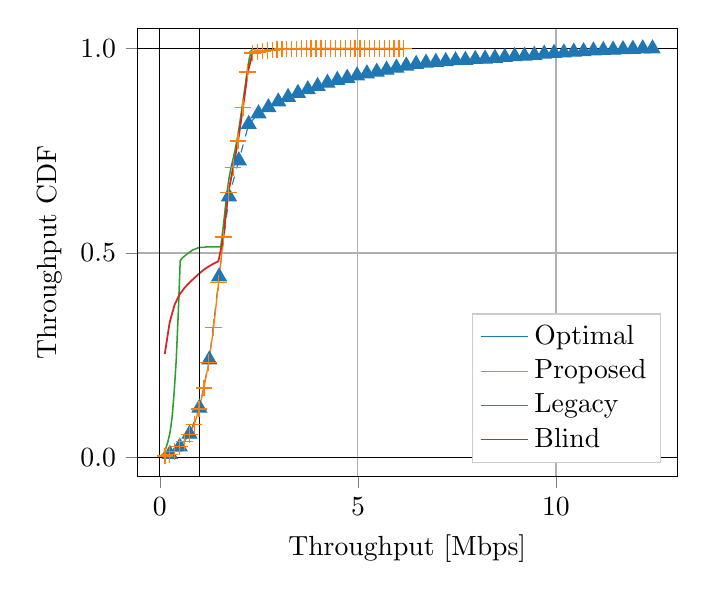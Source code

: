 % This file was created by matplotlib2tikz v0.6.18.
\begin{tikzpicture}

\definecolor{color0}{rgb}{0.122,0.467,0.706}
\definecolor{color1}{rgb}{1,0.498,0.055}
\definecolor{color2}{rgb}{0.173,0.627,0.173}
\definecolor{color3}{rgb}{0.839,0.153,0.157}

\begin{axis}[
legend cell align={left},
legend entries={{Optimal},{Proposed},{Legacy},{Blind}},
legend style={at={(0.97,0.03)}, anchor=south east, draw=white!80.0!black},
tick align=outside,
tick pos=left,
x grid style={white!69.02!black},
xlabel={Throughput [Mbps]},
xmajorgrids,
xmin=-0.567, xmax=13.058,
xtick={-5,0,5,10,15},
xticklabels={$-5$,$0$,$5$,$10$,$15$},
y grid style={white!69.02!black},
ylabel={Throughput CDF},
ymajorgrids,
ymin=-0.047, ymax=1.05,
ytick={-0.5,0,0.5,1,1.5},
yticklabels={$-0.5$,$0.0$,$0.5$,$1.0$,$1.5$}
]
\addlegendimage{no markers, color0}
\addlegendimage{no markers, color1}
\addlegendimage{no markers, color2}
\addlegendimage{no markers, color3}
\addplot [color0, dashed, mark=triangle*, mark size=3, mark options={solid}]
table [row sep=\\]{%
0.252	0.008 \\
0.501	0.026 \\
0.749	0.057 \\
0.998	0.121 \\
1.247	0.239 \\
1.495	0.442 \\
1.744	0.638 \\
1.993	0.726 \\
2.242	0.815 \\
2.49	0.841 \\
2.739	0.856 \\
2.988	0.87 \\
3.236	0.881 \\
3.485	0.891 \\
3.734	0.9 \\
3.982	0.908 \\
4.231	0.916 \\
4.48	0.923 \\
4.729	0.928 \\
4.977	0.934 \\
5.226	0.939 \\
5.475	0.943 \\
5.723	0.948 \\
5.972	0.953 \\
6.221	0.958 \\
6.469	0.962 \\
6.718	0.965 \\
6.967	0.967 \\
7.216	0.969 \\
7.464	0.971 \\
7.713	0.972 \\
7.962	0.974 \\
8.21	0.975 \\
8.459	0.977 \\
8.708	0.979 \\
8.956	0.981 \\
9.205	0.982 \\
9.454	0.984 \\
9.703	0.987 \\
9.951	0.989 \\
10.2	0.99 \\
10.449	0.992 \\
10.697	0.993 \\
10.946	0.995 \\
11.195	0.996 \\
11.443	0.997 \\
11.692	0.998 \\
11.941	0.999 \\
12.19	1.0 \\
12.438	1 \\
};
\addplot [line width=0.48pt, color1, mark=+, mark size=3, mark options={solid}]
table [row sep=\\]{%
0.126	0.003 \\
0.249	0.007 \\
0.373	0.015 \\
0.496	0.026 \\
0.619	0.039 \\
0.742	0.056 \\
0.865	0.08 \\
0.988	0.118 \\
1.111	0.17 \\
1.234	0.232 \\
1.357	0.318 \\
1.48	0.427 \\
1.604	0.539 \\
1.727	0.648 \\
1.85	0.709 \\
1.973	0.774 \\
2.096	0.856 \\
2.219	0.943 \\
2.342	0.989 \\
2.465	0.992 \\
2.588	0.994 \\
2.711	0.996 \\
2.835	0.997 \\
2.958	0.998 \\
3.081	0.999 \\
3.204	0.999 \\
3.327	0.999 \\
3.45	0.999 \\
3.573	1.0 \\
3.696	1.0 \\
3.819	1.0 \\
3.942	1.0 \\
4.066	1.0 \\
4.189	1.0 \\
4.312	1.0 \\
4.435	1.0 \\
4.558	1.0 \\
4.681	1.0 \\
4.804	1.0 \\
4.927	1.0 \\
5.05	1.0 \\
5.173	1.0 \\
5.297	1.0 \\
5.42	1.0 \\
5.543	1.0 \\
5.666	1.0 \\
5.789	1.0 \\
5.912	1.0 \\
6.035	1.0 \\
6.158	1 \\
};
\addplot [line width=0.56pt, color2]
table [row sep=\\]{%
0.052	0.004 \\
0.104	0.011 \\
0.155	0.023 \\
0.206	0.04 \\
0.257	0.062 \\
0.308	0.098 \\
0.36	0.159 \\
0.411	0.236 \\
0.462	0.349 \\
0.513	0.481 \\
0.565	0.488 \\
0.616	0.492 \\
0.667	0.496 \\
0.718	0.5 \\
0.77	0.503 \\
0.821	0.507 \\
0.872	0.509 \\
0.923	0.511 \\
0.974	0.513 \\
1.026	0.514 \\
1.077	0.514 \\
1.128	0.514 \\
1.179	0.515 \\
1.231	0.515 \\
1.282	0.515 \\
1.333	0.515 \\
1.384	0.515 \\
1.435	0.515 \\
1.487	0.515 \\
1.538	0.515 \\
1.589	0.556 \\
1.64	0.6 \\
1.692	0.647 \\
1.743	0.682 \\
1.794	0.708 \\
1.845	0.729 \\
1.896	0.751 \\
1.948	0.777 \\
1.999	0.807 \\
2.05	0.84 \\
2.101	0.874 \\
2.153	0.909 \\
2.204	0.945 \\
2.255	0.975 \\
2.306	0.995 \\
2.358	0.999 \\
2.409	1.0 \\
2.46	1.0 \\
2.511	1.0 \\
2.562	1 \\
};
\addplot [line width=0.64pt, color3]
table [row sep=\\]{%
0.123	0.253 \\
0.246	0.33 \\
0.369	0.373 \\
0.493	0.398 \\
0.616	0.414 \\
0.739	0.427 \\
0.862	0.438 \\
0.985	0.449 \\
1.108	0.459 \\
1.232	0.467 \\
1.355	0.474 \\
1.478	0.48 \\
1.601	0.537 \\
1.724	0.646 \\
1.847	0.708 \\
1.971	0.773 \\
2.094	0.854 \\
2.217	0.942 \\
2.34	0.989 \\
2.463	0.992 \\
2.586	0.994 \\
2.71	0.996 \\
2.833	0.997 \\
2.956	0.998 \\
3.079	0.999 \\
3.202	0.999 \\
3.325	0.999 \\
3.449	0.999 \\
3.572	1.0 \\
3.695	1.0 \\
3.818	1.0 \\
3.941	1.0 \\
4.064	1.0 \\
4.188	1.0 \\
4.311	1.0 \\
4.434	1.0 \\
4.557	1.0 \\
4.68	1.0 \\
4.803	1.0 \\
4.927	1.0 \\
5.05	1.0 \\
5.173	1.0 \\
5.296	1.0 \\
5.419	1.0 \\
5.542	1.0 \\
5.666	1.0 \\
5.789	1.0 \\
5.912	1.0 \\
6.035	1.0 \\
6.158	1 \\
};
\path [draw=black, fill opacity=0] (axis cs:0,-0.047)
--(axis cs:0,1.05);

\path [draw=black, fill opacity=0] (axis cs:1,-0.047)
--(axis cs:1,1.05);

\path [draw=black, fill opacity=0] (axis cs:-0.567,0)
--(axis cs:13.058,0);

\path [draw=black, fill opacity=0] (axis cs:-0.567,1)
--(axis cs:13.058,1);

\end{axis}

\end{tikzpicture}